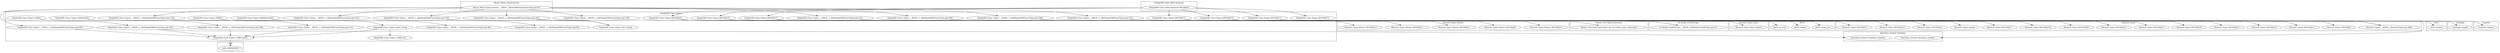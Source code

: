 digraph {
graph [overlap=false]
subgraph cluster_warnings {
	label="warnings";
	"warnings::import";
}
subgraph cluster_MooseX_Types_Moose {
	label="MooseX::Types::Moose";
	"MooseX::Types::Moose::BEGIN@13";
	"MooseX::Types::Moose::BEGIN@10";
	"MooseX::Types::Moose::BEGIN@9";
	"MooseX::Types::Moose::BEGIN@12";
	"MooseX::Types::Moose::BEGIN@15";
}
subgraph cluster_Moose_Util_TypeConstraints {
	label="Moose::Util::TypeConstraints";
	"Moose::Util::TypeConstraints::list_all_builtin_type_constraints";
}
subgraph cluster_utf8 {
	label="utf8";
	"utf8::SWASHNEW";
}
subgraph cluster_B_Hooks_EndOfScope {
	label="B::Hooks::EndOfScope";
	"B::Hooks::EndOfScope::__ANON__[B/Hooks/EndOfScope.pm:47]";
}
subgraph cluster_SimpleDB_Class_Role_Itemized {
	label="SimpleDB::Class::Role::Itemized";
	"SimpleDB::Class::Role::Itemized::BEGIN@4";
}
subgraph cluster_JSON {
	label="JSON";
	"JSON::from_json";
	"JSON::import";
	"JSON::to_json";
}
subgraph cluster_strict {
	label="strict";
	"strict::import";
}
subgraph cluster_MooseX_Types {
	label="MooseX::Types";
	"MooseX::Types::BEGIN@11";
	"MooseX::Types::BEGIN@16";
	"MooseX::Types::BEGIN@22";
	"MooseX::Types::__ANON__[MooseX/Types.pm:486]";
	"MooseX::Types::BEGIN@10";
	"MooseX::Types::BEGIN@14";
	"MooseX::Types::BEGIN@20";
	"MooseX::Types::BEGIN@339";
	"MooseX::Types::BEGIN@17";
	"MooseX::Types::import";
	"MooseX::Types::BEGIN@13";
	"MooseX::Types::BEGIN@12";
	"MooseX::Types::BEGIN@15";
	"MooseX::Types::BEGIN@2";
	"MooseX::Types::BEGIN@18";
}
subgraph cluster_Exporter {
	label="Exporter";
	"Exporter::import";
}
subgraph cluster_DateTime_Format_Strptime {
	label="DateTime::Format::Strptime";
	"DateTime::Format::Strptime::strftime";
	"DateTime::Format::Strptime::strptime";
}
subgraph cluster_MooseX_Types_Base {
	label="MooseX::Types::Base";
	"MooseX::Types::Base::import";
}
subgraph cluster_SimpleDB_Class_Types {
	label="SimpleDB::Class::Types";
	"SimpleDB::Class::Types::__ANON__[../lib/SimpleDB/Class/Types.pm:159]";
	"SimpleDB::Class::Types::BEGIN@83";
	"SimpleDB::Class::Types::__ANON__[../lib/SimpleDB/Class/Types.pm:170]";
	"SimpleDB::Class::Types::CORE:sort";
	"SimpleDB::Class::Types::__ANON__[../lib/SimpleDB/Class/Types.pm:93]";
	"SimpleDB::Class::Types::slice_string";
	"SimpleDB::Class::Types::__ANON__[../lib/SimpleDB/Class/Types.pm:112]";
	"SimpleDB::Class::Types::SdbMediumStr";
	"SimpleDB::Class::Types::__ANON__[../lib/SimpleDB/Class/Types.pm:205]";
	"SimpleDB::Class::Types::BEGIN@74";
	"SimpleDB::Class::Types::SdbIntAsStr";
	"SimpleDB::Class::Types::CORE:match";
	"SimpleDB::Class::Types::BEGIN@77";
	"SimpleDB::Class::Types::SdbStr";
	"SimpleDB::Class::Types::__ANON__[../lib/SimpleDB/Class/Types.pm:89]";
	"SimpleDB::Class::Types::__ANON__[../lib/SimpleDB/Class/Types.pm:185]";
	"SimpleDB::Class::Types::__ANON__[../lib/SimpleDB/Class/Types.pm:108]";
	"SimpleDB::Class::Types::__ANON__[../lib/SimpleDB/Class/Types.pm:155]";
	"SimpleDB::Class::Types::SdbInt";
	"SimpleDB::Class::Types::__ANON__[../lib/SimpleDB/Class/Types.pm:152]";
	"SimpleDB::Class::Types::BEGIN@71";
	"SimpleDB::Class::Types::__ANON__[../lib/SimpleDB/Class/Types.pm:165]";
	"SimpleDB::Class::Types::mend_string";
	"SimpleDB::Class::Types::BEGIN@72";
	"SimpleDB::Class::Types::__ANON__[../lib/SimpleDB/Class/Types.pm:163]";
	"SimpleDB::Class::Types::__ANON__[../lib/SimpleDB/Class/Types.pm:186]";
	"SimpleDB::Class::Types::__ANON__[../lib/SimpleDB/Class/Types.pm:221]";
	"SimpleDB::Class::Types::__ANON__[../lib/SimpleDB/Class/Types.pm:206]";
	"SimpleDB::Class::Types::BEGIN@70";
	"SimpleDB::Class::Types::BEGIN@73";
}
subgraph cluster_Moose_Meta_TypeCoercion {
	label="Moose::Meta::TypeCoercion";
	"Moose::Meta::TypeCoercion::__ANON__[Moose/Meta/TypeCoercion.pm:67]";
}
"SimpleDB::Class::Types::BEGIN@83" -> "Moose::Util::TypeConstraints::list_all_builtin_type_constraints";
"SimpleDB::Class::Role::Itemized::BEGIN@4" -> "SimpleDB::Class::Types::BEGIN@72";
"SimpleDB::Class::Types::BEGIN@73" -> "Exporter::import";
"SimpleDB::Class::Types::BEGIN@77" -> "MooseX::Types::import";
"Moose::Meta::TypeCoercion::__ANON__[Moose/Meta/TypeCoercion.pm:67]" -> "SimpleDB::Class::Types::__ANON__[../lib/SimpleDB/Class/Types.pm:186]";
"SimpleDB::Class::Types::BEGIN@77" -> "MooseX::Types::BEGIN@15";
"SimpleDB::Class::Types::BEGIN@77" -> "MooseX::Types::BEGIN@14";
"SimpleDB::Class::Types::BEGIN@83" -> "B::Hooks::EndOfScope::__ANON__[B/Hooks/EndOfScope.pm:47]";
"SimpleDB::Class::Types::BEGIN@77" -> "B::Hooks::EndOfScope::__ANON__[B/Hooks/EndOfScope.pm:47]";
"SimpleDB::Class::Types::BEGIN@77" -> "MooseX::Types::BEGIN@18";
"Moose::Meta::TypeCoercion::__ANON__[Moose/Meta/TypeCoercion.pm:67]" -> "SimpleDB::Class::Types::__ANON__[../lib/SimpleDB/Class/Types.pm:170]";
"SimpleDB::Class::Role::Itemized::BEGIN@4" -> "SimpleDB::Class::Types::BEGIN@83";
"SimpleDB::Class::Types::BEGIN@77" -> "MooseX::Types::BEGIN@339";
"SimpleDB::Class::Role::Itemized::BEGIN@4" -> "SimpleDB::Class::Types::BEGIN@74";
"SimpleDB::Class::Types::BEGIN@77" -> "MooseX::Types::BEGIN@12";
"SimpleDB::Class::Types::SdbInt" -> "SimpleDB::Class::Types::__ANON__[../lib/SimpleDB/Class/Types.pm:108]";
"Moose::Meta::TypeCoercion::__ANON__[Moose/Meta/TypeCoercion.pm:67]" -> "SimpleDB::Class::Types::__ANON__[../lib/SimpleDB/Class/Types.pm:165]";
"SimpleDB::Class::Types::__ANON__[../lib/SimpleDB/Class/Types.pm:170]" -> "SimpleDB::Class::Types::mend_string";
"Moose::Meta::TypeCoercion::__ANON__[Moose/Meta/TypeCoercion.pm:67]" -> "SimpleDB::Class::Types::__ANON__[../lib/SimpleDB/Class/Types.pm:206]";
"SimpleDB::Class::Role::Itemized::BEGIN@4" -> "SimpleDB::Class::Types::BEGIN@70";
"SimpleDB::Class::Types::BEGIN@77" -> "MooseX::Types::BEGIN@10";
"Moose::Meta::TypeCoercion::__ANON__[Moose/Meta/TypeCoercion.pm:67]" -> "SimpleDB::Class::Types::__ANON__[../lib/SimpleDB/Class/Types.pm:205]";
"SimpleDB::Class::Role::Itemized::BEGIN@4" -> "SimpleDB::Class::Types::BEGIN@77";
"Moose::Meta::TypeCoercion::__ANON__[Moose/Meta/TypeCoercion.pm:67]" -> "SimpleDB::Class::Types::__ANON__[../lib/SimpleDB/Class/Types.pm:155]";
"SimpleDB::Class::Types::__ANON__[../lib/SimpleDB/Class/Types.pm:186]" -> "MooseX::Types::__ANON__[MooseX/Types.pm:486]";
"SimpleDB::Class::Types::__ANON__[../lib/SimpleDB/Class/Types.pm:206]" -> "MooseX::Types::__ANON__[MooseX/Types.pm:486]";
"SimpleDB::Class::Types::__ANON__[../lib/SimpleDB/Class/Types.pm:221]" -> "MooseX::Types::__ANON__[MooseX/Types.pm:486]";
"Moose::Meta::TypeCoercion::__ANON__[Moose/Meta/TypeCoercion.pm:67]" -> "SimpleDB::Class::Types::__ANON__[../lib/SimpleDB/Class/Types.pm:163]";
"SimpleDB::Class::Types::BEGIN@77" -> "MooseX::Types::BEGIN@22";
"SimpleDB::Class::Types::SdbMediumStr" -> "SimpleDB::Class::Types::__ANON__[../lib/SimpleDB/Class/Types.pm:93]";
"SimpleDB::Class::Types::SdbIntAsStr" -> "SimpleDB::Class::Types::__ANON__[../lib/SimpleDB/Class/Types.pm:112]";
"SimpleDB::Class::Types::BEGIN@83" -> "MooseX::Types::Moose::BEGIN@10";
"SimpleDB::Class::Types::BEGIN@77" -> "MooseX::Types::BEGIN@13";
"SimpleDB::Class::Types::BEGIN@83" -> "MooseX::Types::Moose::BEGIN@12";
"SimpleDB::Class::Types::SdbStr" -> "SimpleDB::Class::Types::__ANON__[../lib/SimpleDB/Class/Types.pm:89]";
"Moose::Meta::TypeCoercion::__ANON__[Moose/Meta/TypeCoercion.pm:67]" -> "SimpleDB::Class::Types::__ANON__[../lib/SimpleDB/Class/Types.pm:152]";
"Moose::Meta::TypeCoercion::__ANON__[Moose/Meta/TypeCoercion.pm:67]" -> "SimpleDB::Class::Types::__ANON__[../lib/SimpleDB/Class/Types.pm:221]";
"SimpleDB::Class::Types::BEGIN@77" -> "MooseX::Types::BEGIN@16";
"SimpleDB::Class::Types::__ANON__[../lib/SimpleDB/Class/Types.pm:163]" -> "SimpleDB::Class::Types::slice_string";
"SimpleDB::Class::Types::__ANON__[../lib/SimpleDB/Class/Types.pm:165]" -> "SimpleDB::Class::Types::slice_string";
"SimpleDB::Class::Types::BEGIN@77" -> "MooseX::Types::BEGIN@20";
"SimpleDB::Class::Types::__ANON__[../lib/SimpleDB/Class/Types.pm:152]" -> "DateTime::Format::Strptime::strftime";
"SimpleDB::Class::Types::BEGIN@83" -> "MooseX::Types::Moose::BEGIN@13";
"SimpleDB::Class::Types::BEGIN@70" -> "warnings::import";
"SimpleDB::Class::Types::BEGIN@77" -> "MooseX::Types::BEGIN@17";
"SimpleDB::Class::Types::__ANON__[../lib/SimpleDB/Class/Types.pm:185]" -> "DateTime::Format::Strptime::strptime";
"SimpleDB::Class::Types::mend_string" -> "SimpleDB::Class::Types::CORE:sort";
"SimpleDB::Class::Types::CORE:match" -> "utf8::SWASHNEW";
"SimpleDB::Class::Types::BEGIN@83" -> "MooseX::Types::Base::import";
"SimpleDB::Class::Types::__ANON__[../lib/SimpleDB/Class/Types.pm:108]" -> "SimpleDB::Class::Types::CORE:match";
"SimpleDB::Class::Types::__ANON__[../lib/SimpleDB/Class/Types.pm:185]" -> "SimpleDB::Class::Types::CORE:match";
"SimpleDB::Class::Types::__ANON__[../lib/SimpleDB/Class/Types.pm:205]" -> "SimpleDB::Class::Types::CORE:match";
"SimpleDB::Class::Types::mend_string" -> "SimpleDB::Class::Types::CORE:match";
"SimpleDB::Class::Types::__ANON__[../lib/SimpleDB/Class/Types.pm:112]" -> "SimpleDB::Class::Types::CORE:match";
"SimpleDB::Class::Types::BEGIN@83" -> "MooseX::Types::Moose::BEGIN@15";
"SimpleDB::Class::Types::BEGIN@77" -> "MooseX::Types::BEGIN@2";
"SimpleDB::Class::Types::BEGIN@77" -> "MooseX::Types::BEGIN@11";
"Moose::Meta::TypeCoercion::__ANON__[Moose/Meta/TypeCoercion.pm:67]" -> "SimpleDB::Class::Types::__ANON__[../lib/SimpleDB/Class/Types.pm:185]";
"SimpleDB::Class::Role::Itemized::BEGIN@4" -> "SimpleDB::Class::Types::BEGIN@71";
"SimpleDB::Class::Types::BEGIN@74" -> "JSON::import";
"SimpleDB::Class::Types::BEGIN@83" -> "MooseX::Types::Moose::BEGIN@9";
"SimpleDB::Class::Role::Itemized::BEGIN@4" -> "SimpleDB::Class::Types::BEGIN@73";
"Moose::Meta::TypeCoercion::__ANON__[Moose/Meta/TypeCoercion.pm:67]" -> "SimpleDB::Class::Types::__ANON__[../lib/SimpleDB/Class/Types.pm:159]";
"SimpleDB::Class::Types::__ANON__[../lib/SimpleDB/Class/Types.pm:165]" -> "JSON::to_json";
"SimpleDB::Class::Types::__ANON__[../lib/SimpleDB/Class/Types.pm:221]" -> "JSON::from_json";
"SimpleDB::Class::Types::BEGIN@71" -> "strict::import";
}
